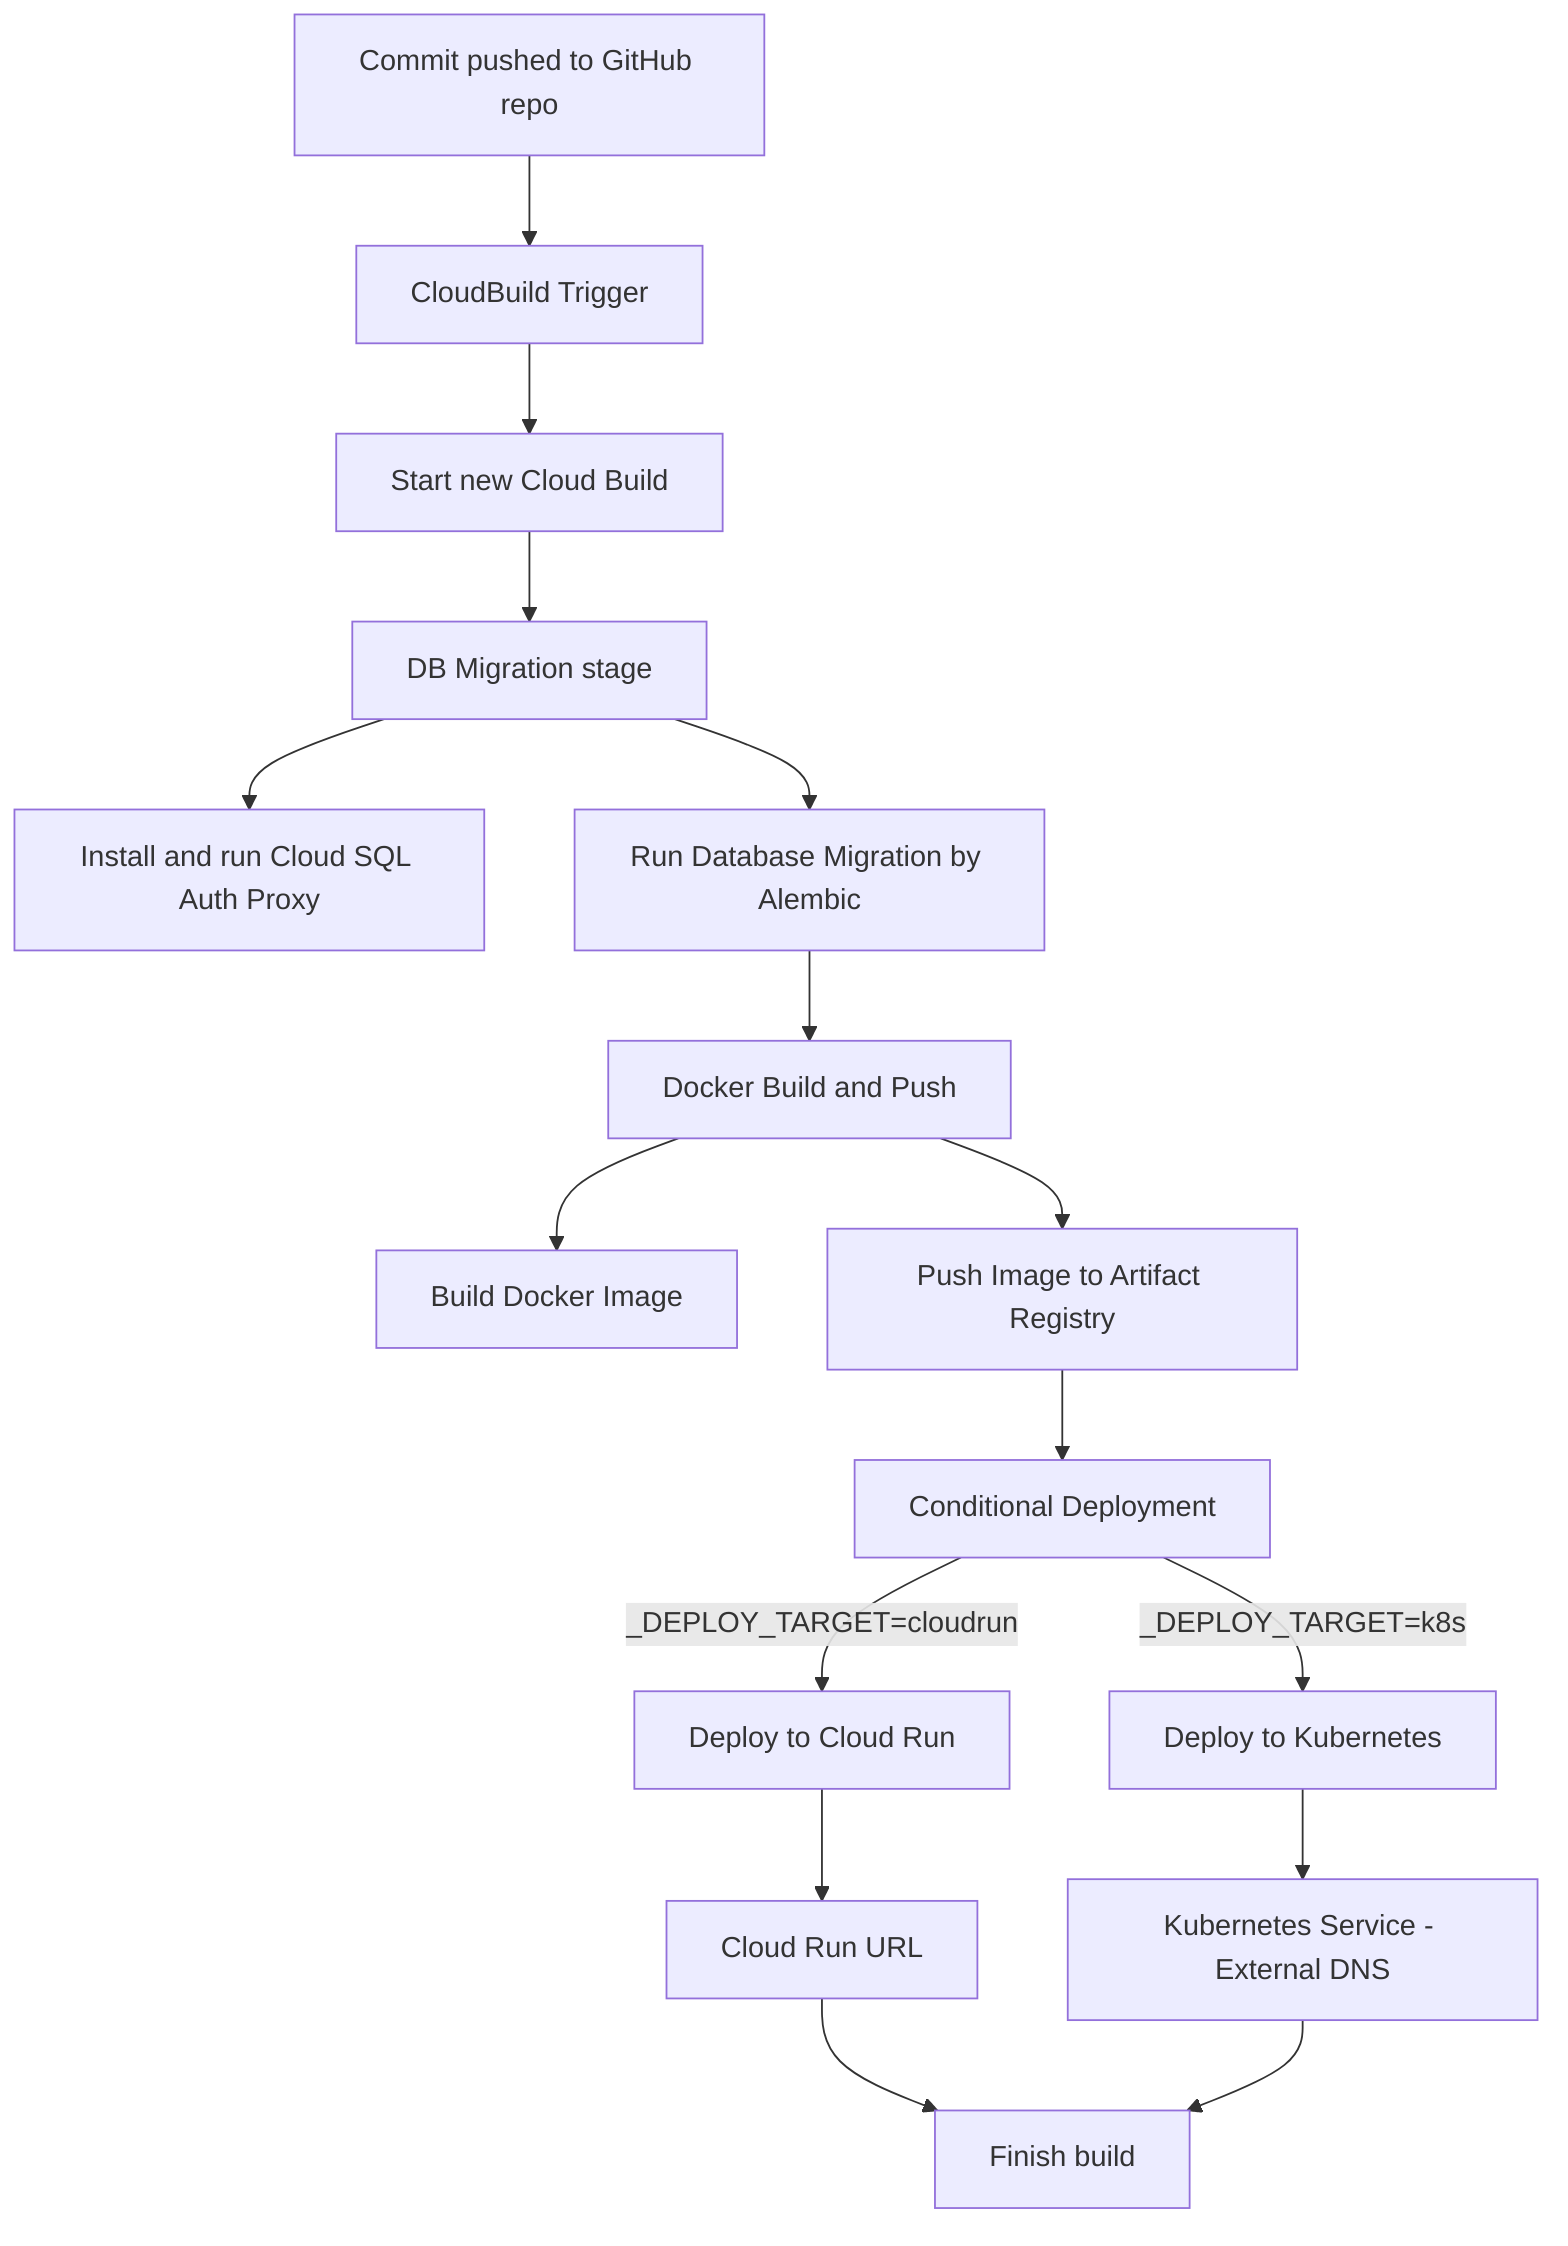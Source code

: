 flowchart TD
    A[Commit pushed to GitHub repo] --> K[CloudBuild Trigger]
    K --> G[Start new Cloud Build]
    G --> B[DB Migration stage]
    B --> B1[Install and run Cloud SQL Auth Proxy]
    B --> B2[Run Database Migration by Alembic]
    B2 --> C[Docker Build and Push]
    C --> C1[Build Docker Image]
    C --> C2[Push Image to Artifact Registry]
    C2 --> D[Conditional Deployment]
    D --> |_DEPLOY_TARGET=cloudrun| D1[Deploy to Cloud Run]
    D --> |_DEPLOY_TARGET=k8s| D2[Deploy to Kubernetes]
    D1 --> E1[Cloud Run URL]
    D2 --> E2[Kubernetes Service - External DNS]
    E1 --> F[Finish build]
    E2 --> F